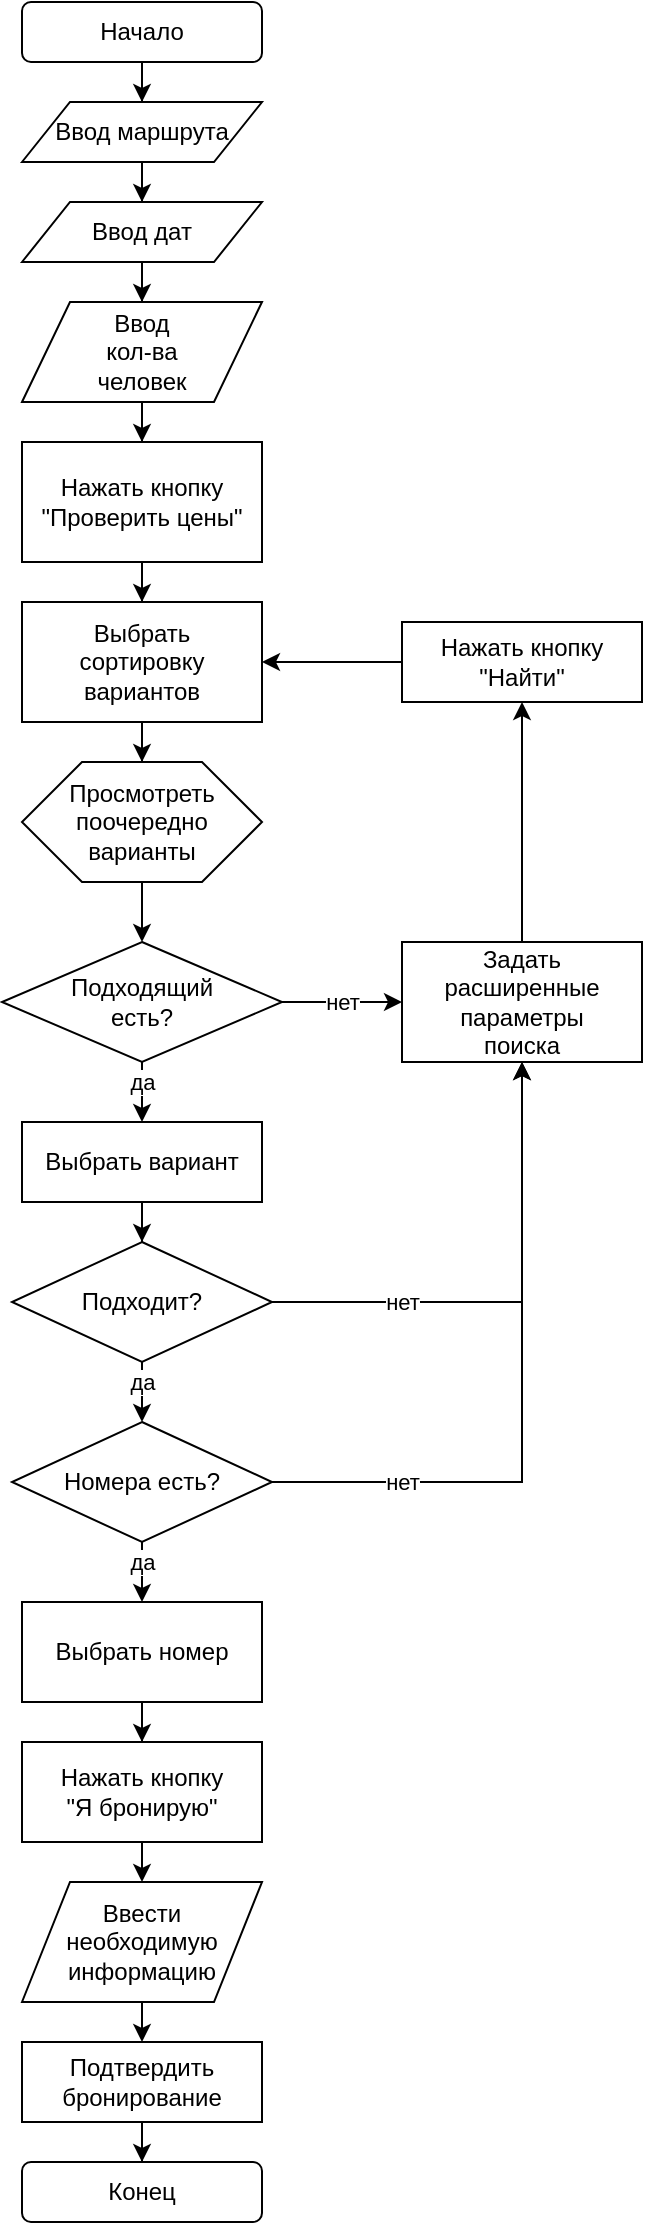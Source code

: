 <mxfile version="12.7.9" type="device"><diagram id="C5RBs43oDa-KdzZeNtuy" name="Page-1"><mxGraphModel dx="1185" dy="626" grid="1" gridSize="10" guides="1" tooltips="1" connect="1" arrows="1" fold="1" page="1" pageScale="1" pageWidth="827" pageHeight="1169" math="0" shadow="0"><root><mxCell id="WIyWlLk6GJQsqaUBKTNV-0"/><mxCell id="WIyWlLk6GJQsqaUBKTNV-1" parent="WIyWlLk6GJQsqaUBKTNV-0"/><mxCell id="paIk0r8Gi9BJirQugjLK-35" value="" style="edgeStyle=orthogonalEdgeStyle;rounded=0;orthogonalLoop=1;jettySize=auto;html=1;" edge="1" parent="WIyWlLk6GJQsqaUBKTNV-1" source="EPLQ3DcFT-04hd-wZPKI-2" target="EPLQ3DcFT-04hd-wZPKI-4"><mxGeometry relative="1" as="geometry"/></mxCell><mxCell id="EPLQ3DcFT-04hd-wZPKI-2" value="&lt;font style=&quot;vertical-align: inherit&quot;&gt;&lt;font style=&quot;vertical-align: inherit&quot;&gt;Начало&lt;/font&gt;&lt;/font&gt;" style="rounded=1;whiteSpace=wrap;html=1;" parent="WIyWlLk6GJQsqaUBKTNV-1" vertex="1"><mxGeometry x="350" y="10" width="120" height="30" as="geometry"/></mxCell><mxCell id="paIk0r8Gi9BJirQugjLK-36" value="" style="edgeStyle=orthogonalEdgeStyle;rounded=0;orthogonalLoop=1;jettySize=auto;html=1;" edge="1" parent="WIyWlLk6GJQsqaUBKTNV-1" source="EPLQ3DcFT-04hd-wZPKI-4" target="EPLQ3DcFT-04hd-wZPKI-6"><mxGeometry relative="1" as="geometry"/></mxCell><mxCell id="EPLQ3DcFT-04hd-wZPKI-4" value="&lt;font style=&quot;vertical-align: inherit&quot;&gt;&lt;font style=&quot;vertical-align: inherit&quot;&gt;Ввод маршрута&lt;/font&gt;&lt;/font&gt;" style="shape=parallelogram;perimeter=parallelogramPerimeter;whiteSpace=wrap;html=1;" parent="WIyWlLk6GJQsqaUBKTNV-1" vertex="1"><mxGeometry x="350" y="60" width="120" height="30" as="geometry"/></mxCell><mxCell id="paIk0r8Gi9BJirQugjLK-37" value="" style="edgeStyle=orthogonalEdgeStyle;rounded=0;orthogonalLoop=1;jettySize=auto;html=1;" edge="1" parent="WIyWlLk6GJQsqaUBKTNV-1" source="EPLQ3DcFT-04hd-wZPKI-6" target="EPLQ3DcFT-04hd-wZPKI-13"><mxGeometry relative="1" as="geometry"/></mxCell><mxCell id="EPLQ3DcFT-04hd-wZPKI-6" value="Ввод дат" style="shape=parallelogram;perimeter=parallelogramPerimeter;whiteSpace=wrap;html=1;" parent="WIyWlLk6GJQsqaUBKTNV-1" vertex="1"><mxGeometry x="350" y="110" width="120" height="30" as="geometry"/></mxCell><mxCell id="paIk0r8Gi9BJirQugjLK-38" value="" style="edgeStyle=orthogonalEdgeStyle;rounded=0;orthogonalLoop=1;jettySize=auto;html=1;" edge="1" parent="WIyWlLk6GJQsqaUBKTNV-1" source="EPLQ3DcFT-04hd-wZPKI-13" target="EPLQ3DcFT-04hd-wZPKI-14"><mxGeometry relative="1" as="geometry"/></mxCell><mxCell id="EPLQ3DcFT-04hd-wZPKI-13" value="Ввод&lt;br&gt;кол-ва&lt;br&gt;человек" style="shape=parallelogram;perimeter=parallelogramPerimeter;whiteSpace=wrap;html=1;" parent="WIyWlLk6GJQsqaUBKTNV-1" vertex="1"><mxGeometry x="350" y="160" width="120" height="50" as="geometry"/></mxCell><mxCell id="EPLQ3DcFT-04hd-wZPKI-17" value="" style="edgeStyle=orthogonalEdgeStyle;rounded=0;orthogonalLoop=1;jettySize=auto;html=1;" parent="WIyWlLk6GJQsqaUBKTNV-1" source="EPLQ3DcFT-04hd-wZPKI-14" target="EPLQ3DcFT-04hd-wZPKI-16" edge="1"><mxGeometry relative="1" as="geometry"/></mxCell><mxCell id="EPLQ3DcFT-04hd-wZPKI-14" value="Нажать кнопку&lt;br&gt;&quot;Проверить цены&quot;" style="rounded=0;whiteSpace=wrap;html=1;" parent="WIyWlLk6GJQsqaUBKTNV-1" vertex="1"><mxGeometry x="350" y="230" width="120" height="60" as="geometry"/></mxCell><mxCell id="EPLQ3DcFT-04hd-wZPKI-20" value="" style="edgeStyle=orthogonalEdgeStyle;rounded=0;orthogonalLoop=1;jettySize=auto;html=1;" parent="WIyWlLk6GJQsqaUBKTNV-1" source="EPLQ3DcFT-04hd-wZPKI-16" target="EPLQ3DcFT-04hd-wZPKI-19" edge="1"><mxGeometry relative="1" as="geometry"/></mxCell><mxCell id="EPLQ3DcFT-04hd-wZPKI-16" value="Выбрать&lt;br&gt;сортировку&lt;br&gt;вариантов" style="rounded=0;whiteSpace=wrap;html=1;" parent="WIyWlLk6GJQsqaUBKTNV-1" vertex="1"><mxGeometry x="350" y="310" width="120" height="60" as="geometry"/></mxCell><mxCell id="EPLQ3DcFT-04hd-wZPKI-25" value="" style="edgeStyle=orthogonalEdgeStyle;rounded=0;orthogonalLoop=1;jettySize=auto;html=1;" parent="WIyWlLk6GJQsqaUBKTNV-1" source="EPLQ3DcFT-04hd-wZPKI-19" target="EPLQ3DcFT-04hd-wZPKI-21" edge="1"><mxGeometry relative="1" as="geometry"/></mxCell><mxCell id="EPLQ3DcFT-04hd-wZPKI-19" value="Просмотреть&lt;br&gt;поочередно&lt;br&gt;варианты" style="shape=hexagon;perimeter=hexagonPerimeter2;whiteSpace=wrap;html=1;" parent="WIyWlLk6GJQsqaUBKTNV-1" vertex="1"><mxGeometry x="350" y="390" width="120" height="60" as="geometry"/></mxCell><mxCell id="paIk0r8Gi9BJirQugjLK-42" value="нет" style="edgeStyle=orthogonalEdgeStyle;rounded=0;orthogonalLoop=1;jettySize=auto;html=1;" edge="1" parent="WIyWlLk6GJQsqaUBKTNV-1" source="EPLQ3DcFT-04hd-wZPKI-21" target="EPLQ3DcFT-04hd-wZPKI-27"><mxGeometry relative="1" as="geometry"/></mxCell><mxCell id="paIk0r8Gi9BJirQugjLK-49" value="да" style="edgeStyle=orthogonalEdgeStyle;rounded=0;orthogonalLoop=1;jettySize=auto;html=1;entryX=0.5;entryY=0;entryDx=0;entryDy=0;" edge="1" parent="WIyWlLk6GJQsqaUBKTNV-1" source="EPLQ3DcFT-04hd-wZPKI-21" target="paIk0r8Gi9BJirQugjLK-4"><mxGeometry x="0.2" relative="1" as="geometry"><mxPoint x="410" y="710" as="targetPoint"/><mxPoint as="offset"/></mxGeometry></mxCell><mxCell id="EPLQ3DcFT-04hd-wZPKI-21" value="Подходящий&lt;br&gt;есть?" style="rhombus;whiteSpace=wrap;html=1;" parent="WIyWlLk6GJQsqaUBKTNV-1" vertex="1"><mxGeometry x="340" y="480" width="140" height="60" as="geometry"/></mxCell><mxCell id="paIk0r8Gi9BJirQugjLK-44" value="" style="edgeStyle=orthogonalEdgeStyle;rounded=0;orthogonalLoop=1;jettySize=auto;html=1;entryX=0.5;entryY=1;entryDx=0;entryDy=0;" edge="1" parent="WIyWlLk6GJQsqaUBKTNV-1" source="EPLQ3DcFT-04hd-wZPKI-27" target="EPLQ3DcFT-04hd-wZPKI-32"><mxGeometry relative="1" as="geometry"><mxPoint x="600" y="490" as="targetPoint"/></mxGeometry></mxCell><mxCell id="EPLQ3DcFT-04hd-wZPKI-27" value="Задать&lt;br&gt;расширенные&lt;br&gt;параметры&lt;br&gt;поиска" style="rounded=0;whiteSpace=wrap;html=1;" parent="WIyWlLk6GJQsqaUBKTNV-1" vertex="1"><mxGeometry x="540" y="480" width="120" height="60" as="geometry"/></mxCell><mxCell id="paIk0r8Gi9BJirQugjLK-45" value="" style="edgeStyle=orthogonalEdgeStyle;rounded=0;orthogonalLoop=1;jettySize=auto;html=1;" edge="1" parent="WIyWlLk6GJQsqaUBKTNV-1" source="EPLQ3DcFT-04hd-wZPKI-32" target="EPLQ3DcFT-04hd-wZPKI-16"><mxGeometry relative="1" as="geometry"/></mxCell><mxCell id="EPLQ3DcFT-04hd-wZPKI-32" value="Нажать кнопку&lt;br&gt;&quot;Найти&quot;" style="rounded=0;whiteSpace=wrap;html=1;" parent="WIyWlLk6GJQsqaUBKTNV-1" vertex="1"><mxGeometry x="540" y="320" width="120" height="40" as="geometry"/></mxCell><mxCell id="paIk0r8Gi9BJirQugjLK-10" value="да" style="edgeStyle=orthogonalEdgeStyle;rounded=0;orthogonalLoop=1;jettySize=auto;html=1;" edge="1" parent="WIyWlLk6GJQsqaUBKTNV-1" source="paIk0r8Gi9BJirQugjLK-3" target="paIk0r8Gi9BJirQugjLK-9"><mxGeometry x="0.2" relative="1" as="geometry"><mxPoint as="offset"/></mxGeometry></mxCell><mxCell id="paIk0r8Gi9BJirQugjLK-51" value="нет" style="edgeStyle=orthogonalEdgeStyle;rounded=0;orthogonalLoop=1;jettySize=auto;html=1;entryX=0.5;entryY=1;entryDx=0;entryDy=0;" edge="1" parent="WIyWlLk6GJQsqaUBKTNV-1" source="paIk0r8Gi9BJirQugjLK-3" target="EPLQ3DcFT-04hd-wZPKI-27"><mxGeometry x="-0.469" relative="1" as="geometry"><mxPoint x="555" y="750" as="targetPoint"/><mxPoint as="offset"/></mxGeometry></mxCell><mxCell id="paIk0r8Gi9BJirQugjLK-3" value="Подходит?" style="rhombus;whiteSpace=wrap;html=1;" vertex="1" parent="WIyWlLk6GJQsqaUBKTNV-1"><mxGeometry x="345" y="630" width="130" height="60" as="geometry"/></mxCell><mxCell id="paIk0r8Gi9BJirQugjLK-6" value="" style="edgeStyle=orthogonalEdgeStyle;rounded=0;orthogonalLoop=1;jettySize=auto;html=1;" edge="1" parent="WIyWlLk6GJQsqaUBKTNV-1" source="paIk0r8Gi9BJirQugjLK-4" target="paIk0r8Gi9BJirQugjLK-3"><mxGeometry relative="1" as="geometry"/></mxCell><mxCell id="paIk0r8Gi9BJirQugjLK-4" value="Выбрать вариант" style="rounded=0;whiteSpace=wrap;html=1;" vertex="1" parent="WIyWlLk6GJQsqaUBKTNV-1"><mxGeometry x="350" y="570" width="120" height="40" as="geometry"/></mxCell><mxCell id="paIk0r8Gi9BJirQugjLK-41" value="да" style="edgeStyle=orthogonalEdgeStyle;rounded=0;orthogonalLoop=1;jettySize=auto;html=1;" edge="1" parent="WIyWlLk6GJQsqaUBKTNV-1" source="paIk0r8Gi9BJirQugjLK-9" target="paIk0r8Gi9BJirQugjLK-13"><mxGeometry x="0.2" relative="1" as="geometry"><mxPoint as="offset"/></mxGeometry></mxCell><mxCell id="paIk0r8Gi9BJirQugjLK-53" value="нет" style="edgeStyle=orthogonalEdgeStyle;rounded=0;orthogonalLoop=1;jettySize=auto;html=1;entryX=0.5;entryY=1;entryDx=0;entryDy=0;" edge="1" parent="WIyWlLk6GJQsqaUBKTNV-1" source="paIk0r8Gi9BJirQugjLK-9" target="EPLQ3DcFT-04hd-wZPKI-27"><mxGeometry x="-0.612" relative="1" as="geometry"><mxPoint x="600" y="630" as="targetPoint"/><mxPoint as="offset"/></mxGeometry></mxCell><mxCell id="paIk0r8Gi9BJirQugjLK-9" value="Номера есть?" style="rhombus;whiteSpace=wrap;html=1;" vertex="1" parent="WIyWlLk6GJQsqaUBKTNV-1"><mxGeometry x="345" y="720" width="130" height="60" as="geometry"/></mxCell><mxCell id="paIk0r8Gi9BJirQugjLK-55" value="" style="edgeStyle=orthogonalEdgeStyle;rounded=0;orthogonalLoop=1;jettySize=auto;html=1;" edge="1" parent="WIyWlLk6GJQsqaUBKTNV-1" source="paIk0r8Gi9BJirQugjLK-13" target="paIk0r8Gi9BJirQugjLK-15"><mxGeometry relative="1" as="geometry"><mxPoint x="410" y="1030" as="targetPoint"/></mxGeometry></mxCell><mxCell id="paIk0r8Gi9BJirQugjLK-13" value="Выбрать номер" style="rounded=0;whiteSpace=wrap;html=1;" vertex="1" parent="WIyWlLk6GJQsqaUBKTNV-1"><mxGeometry x="350" y="810" width="120" height="50" as="geometry"/></mxCell><mxCell id="paIk0r8Gi9BJirQugjLK-57" value="" style="edgeStyle=orthogonalEdgeStyle;rounded=0;orthogonalLoop=1;jettySize=auto;html=1;entryX=0.5;entryY=0;entryDx=0;entryDy=0;" edge="1" parent="WIyWlLk6GJQsqaUBKTNV-1" source="paIk0r8Gi9BJirQugjLK-15"><mxGeometry relative="1" as="geometry"><mxPoint x="410" y="950" as="targetPoint"/></mxGeometry></mxCell><mxCell id="paIk0r8Gi9BJirQugjLK-15" value="Нажать кнопку&lt;br&gt;&quot;Я бронирую&quot;" style="rounded=0;whiteSpace=wrap;html=1;" vertex="1" parent="WIyWlLk6GJQsqaUBKTNV-1"><mxGeometry x="350" y="880" width="120" height="50" as="geometry"/></mxCell><mxCell id="paIk0r8Gi9BJirQugjLK-69" value="" style="edgeStyle=orthogonalEdgeStyle;rounded=0;orthogonalLoop=1;jettySize=auto;html=1;entryX=0.5;entryY=0;entryDx=0;entryDy=0;" edge="1" parent="WIyWlLk6GJQsqaUBKTNV-1" source="paIk0r8Gi9BJirQugjLK-20" target="paIk0r8Gi9BJirQugjLK-23"><mxGeometry relative="1" as="geometry"><mxPoint x="410" y="1150" as="targetPoint"/></mxGeometry></mxCell><mxCell id="paIk0r8Gi9BJirQugjLK-20" value="Подтвердить&lt;br&gt;бронирование" style="rounded=0;whiteSpace=wrap;html=1;" vertex="1" parent="WIyWlLk6GJQsqaUBKTNV-1"><mxGeometry x="350" y="1030" width="120" height="40" as="geometry"/></mxCell><mxCell id="paIk0r8Gi9BJirQugjLK-23" value="Конец" style="rounded=1;whiteSpace=wrap;html=1;" vertex="1" parent="WIyWlLk6GJQsqaUBKTNV-1"><mxGeometry x="350" y="1090" width="120" height="30" as="geometry"/></mxCell><mxCell id="paIk0r8Gi9BJirQugjLK-68" value="" style="edgeStyle=orthogonalEdgeStyle;rounded=0;orthogonalLoop=1;jettySize=auto;html=1;" edge="1" parent="WIyWlLk6GJQsqaUBKTNV-1" source="paIk0r8Gi9BJirQugjLK-58"><mxGeometry relative="1" as="geometry"><mxPoint x="410" y="1030" as="targetPoint"/></mxGeometry></mxCell><mxCell id="paIk0r8Gi9BJirQugjLK-58" value="Ввести&lt;br&gt;необходимую&lt;br&gt;информацию" style="shape=parallelogram;perimeter=parallelogramPerimeter;whiteSpace=wrap;html=1;" vertex="1" parent="WIyWlLk6GJQsqaUBKTNV-1"><mxGeometry x="350" y="950" width="120" height="60" as="geometry"/></mxCell></root></mxGraphModel></diagram></mxfile>